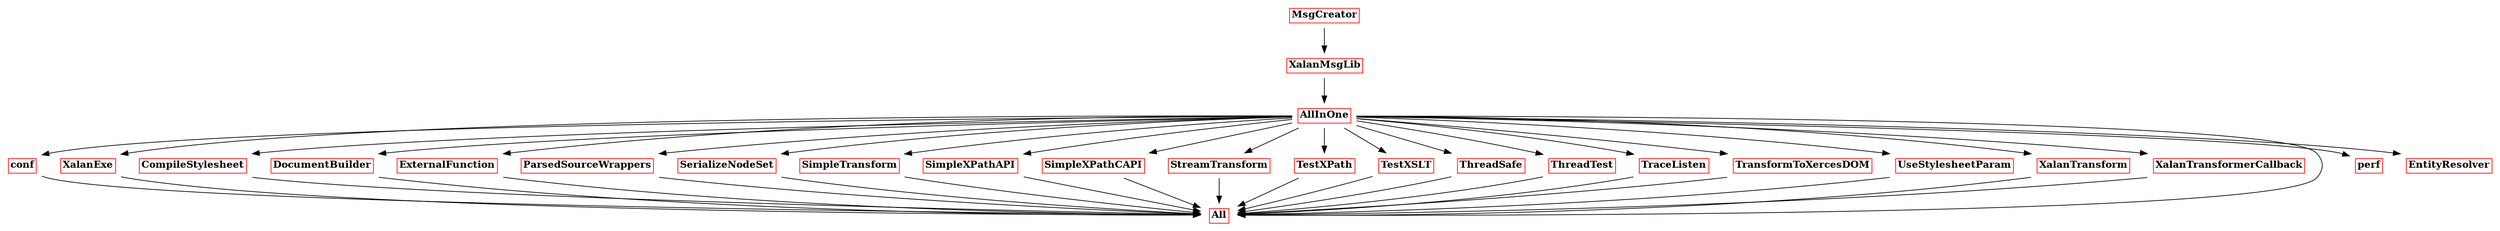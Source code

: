 digraph Tree {
0 [shape=none label=<<table border="0" cellspacing="0"><tr><td port="port1" border="1" color="red"><B>MsgCreator</B></td></tr></table>>]
1 [shape=none label=<<table border="0" cellspacing="0"><tr><td port="port1" border="1" color="red"><B>XalanMsgLib</B></td></tr></table>>]
0 -> 1 ;
2 [shape=none label=<<table border="0" cellspacing="0"><tr><td port="port1" border="1" color="red"><B>AllInOne</B></td></tr></table>>]
1 -> 2 ;
3 [shape=none label=<<table border="0" cellspacing="0"><tr><td port="port1" border="1" color="red"><B>conf</B></td></tr></table>>]
2 -> 3 ;
4 [shape=none label=<<table border="0" cellspacing="0"><tr><td port="port1" border="1" color="red"><B>XalanExe</B></td></tr></table>>]
2 -> 4 ;
5 [shape=none label=<<table border="0" cellspacing="0"><tr><td port="port1" border="1" color="red"><B>CompileStylesheet</B></td></tr></table>>]
2 -> 5 ;
6 [shape=none label=<<table border="0" cellspacing="0"><tr><td port="port1" border="1" color="red"><B>DocumentBuilder</B></td></tr></table>>]
2 -> 6 ;
7 [shape=none label=<<table border="0" cellspacing="0"><tr><td port="port1" border="1" color="red"><B>ExternalFunction</B></td></tr></table>>]
2 -> 7 ;
8 [shape=none label=<<table border="0" cellspacing="0"><tr><td port="port1" border="1" color="red"><B>ParsedSourceWrappers</B></td></tr></table>>]
2 -> 8 ;
9 [shape=none label=<<table border="0" cellspacing="0"><tr><td port="port1" border="1" color="red"><B>SerializeNodeSet</B></td></tr></table>>]
2 -> 9 ;
10 [shape=none label=<<table border="0" cellspacing="0"><tr><td port="port1" border="1" color="red"><B>SimpleTransform</B></td></tr></table>>]
2 -> 10 ;
11 [shape=none label=<<table border="0" cellspacing="0"><tr><td port="port1" border="1" color="red"><B>SimpleXPathAPI</B></td></tr></table>>]
2 -> 11 ;
12 [shape=none label=<<table border="0" cellspacing="0"><tr><td port="port1" border="1" color="red"><B>SimpleXPathCAPI</B></td></tr></table>>]
2 -> 12 ;
13 [shape=none label=<<table border="0" cellspacing="0"><tr><td port="port1" border="1" color="red"><B>StreamTransform</B></td></tr></table>>]
2 -> 13 ;
14 [shape=none label=<<table border="0" cellspacing="0"><tr><td port="port1" border="1" color="red"><B>TestXPath</B></td></tr></table>>]
2 -> 14 ;
15 [shape=none label=<<table border="0" cellspacing="0"><tr><td port="port1" border="1" color="red"><B>TestXSLT</B></td></tr></table>>]
2 -> 15 ;
16 [shape=none label=<<table border="0" cellspacing="0"><tr><td port="port1" border="1" color="red"><B>ThreadSafe</B></td></tr></table>>]
2 -> 16 ;
17 [shape=none label=<<table border="0" cellspacing="0"><tr><td port="port1" border="1" color="red"><B>ThreadTest</B></td></tr></table>>]
2 -> 17 ;
18 [shape=none label=<<table border="0" cellspacing="0"><tr><td port="port1" border="1" color="red"><B>TraceListen</B></td></tr></table>>]
2 -> 18 ;
19 [shape=none label=<<table border="0" cellspacing="0"><tr><td port="port1" border="1" color="red"><B>TransformToXercesDOM</B></td></tr></table>>]
2 -> 19 ;
20 [shape=none label=<<table border="0" cellspacing="0"><tr><td port="port1" border="1" color="red"><B>UseStylesheetParam</B></td></tr></table>>]
2 -> 20 ;
21 [shape=none label=<<table border="0" cellspacing="0"><tr><td port="port1" border="1" color="red"><B>XalanTransform</B></td></tr></table>>]
2 -> 21 ;
22 [shape=none label=<<table border="0" cellspacing="0"><tr><td port="port1" border="1" color="red"><B>XalanTransformerCallback</B></td></tr></table>>]
2 -> 22 ;
23 [shape=none label=<<table border="0" cellspacing="0"><tr><td port="port1" border="1" color="red"><B>All</B></td></tr></table>>]
2 -> 23 ;
5 -> 23 ;
3 -> 23 ;
6 -> 23 ;
7 -> 23 ;
8 -> 23 ;
9 -> 23 ;
10 -> 23 ;
11 -> 23 ;
12 -> 23 ;
13 -> 23 ;
14 -> 23 ;
15 -> 23 ;
16 -> 23 ;
17 -> 23 ;
18 -> 23 ;
19 -> 23 ;
20 -> 23 ;
4 -> 23 ;
22 -> 23 ;
21 -> 23 ;
24 [shape=none label=<<table border="0" cellspacing="0"><tr><td port="port1" border="1" color="red"><B>perf</B></td></tr></table>>]
2 -> 24 ;
25 [shape=none label=<<table border="0" cellspacing="0"><tr><td port="port1" border="1" color="red"><B>EntityResolver</B></td></tr></table>>]
2 -> 25 ;
}